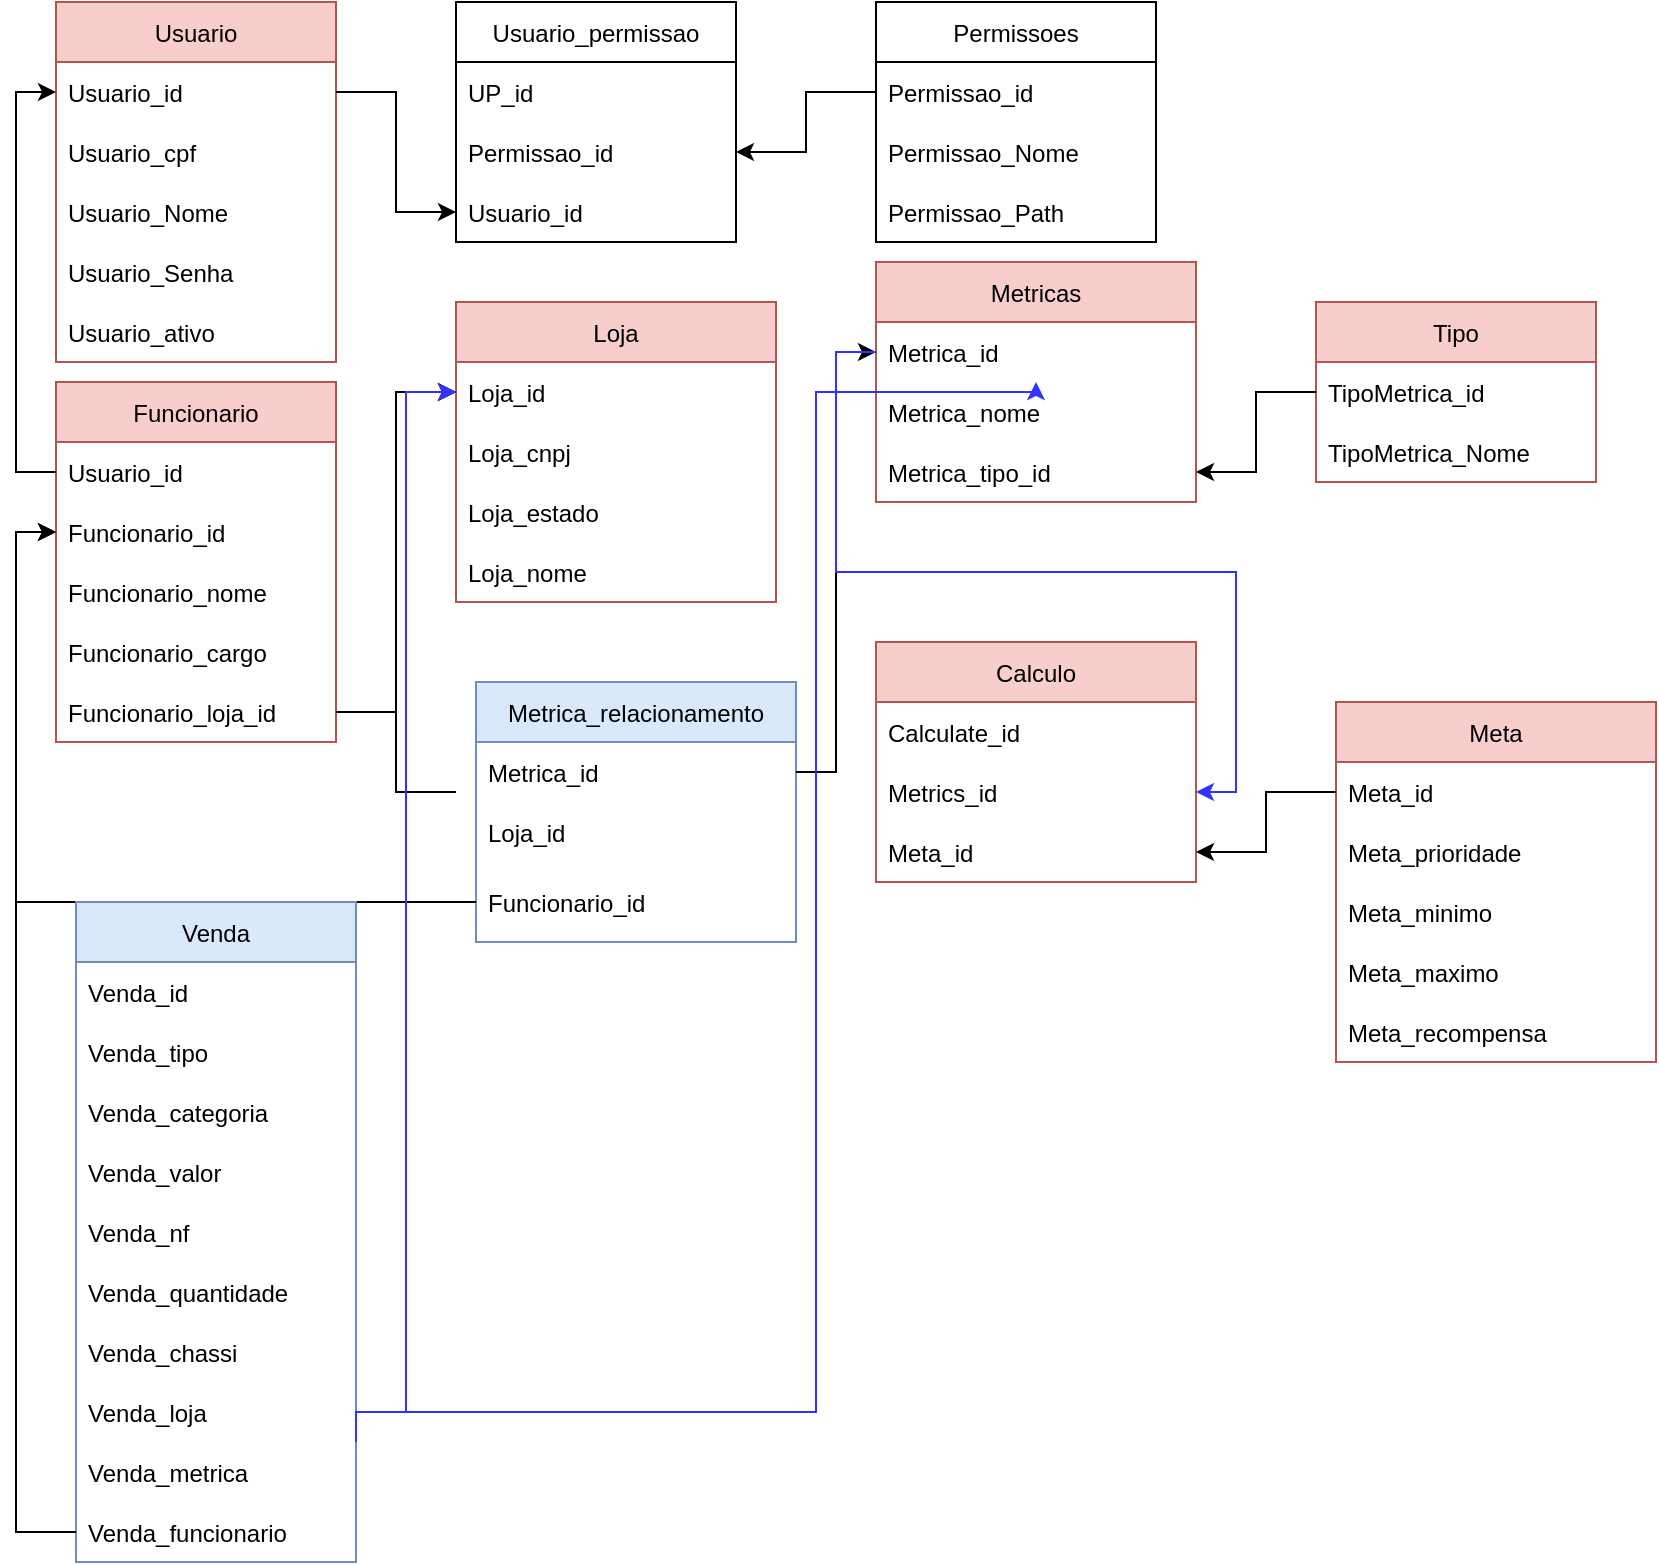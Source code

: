 <mxfile version="20.3.0" type="device"><diagram id="i3w5Vv33Cp8i6u4OH6RD" name="Página-1"><mxGraphModel dx="1056" dy="600" grid="1" gridSize="10" guides="1" tooltips="1" connect="1" arrows="1" fold="1" page="1" pageScale="1" pageWidth="827" pageHeight="1169" math="0" shadow="0"><root><mxCell id="0"/><mxCell id="1" parent="0"/><mxCell id="7eQyDi7CFpf57dCLP-hd-1" value="Usuario" style="swimlane;fontStyle=0;childLayout=stackLayout;horizontal=1;startSize=30;horizontalStack=0;resizeParent=1;resizeParentMax=0;resizeLast=0;collapsible=1;marginBottom=0;fillColor=#f8cecc;strokeColor=#b85450;" vertex="1" parent="1"><mxGeometry x="40" y="40" width="140" height="180" as="geometry"/></mxCell><mxCell id="7eQyDi7CFpf57dCLP-hd-2" value="Usuario_id" style="text;strokeColor=none;fillColor=none;align=left;verticalAlign=middle;spacingLeft=4;spacingRight=4;overflow=hidden;points=[[0,0.5],[1,0.5]];portConstraint=eastwest;rotatable=0;" vertex="1" parent="7eQyDi7CFpf57dCLP-hd-1"><mxGeometry y="30" width="140" height="30" as="geometry"/></mxCell><mxCell id="7eQyDi7CFpf57dCLP-hd-46" value="Usuario_cpf" style="text;strokeColor=none;fillColor=none;align=left;verticalAlign=middle;spacingLeft=4;spacingRight=4;overflow=hidden;points=[[0,0.5],[1,0.5]];portConstraint=eastwest;rotatable=0;" vertex="1" parent="7eQyDi7CFpf57dCLP-hd-1"><mxGeometry y="60" width="140" height="30" as="geometry"/></mxCell><mxCell id="7eQyDi7CFpf57dCLP-hd-6" value="Usuario_Nome" style="text;strokeColor=none;fillColor=none;align=left;verticalAlign=middle;spacingLeft=4;spacingRight=4;overflow=hidden;points=[[0,0.5],[1,0.5]];portConstraint=eastwest;rotatable=0;" vertex="1" parent="7eQyDi7CFpf57dCLP-hd-1"><mxGeometry y="90" width="140" height="30" as="geometry"/></mxCell><mxCell id="7eQyDi7CFpf57dCLP-hd-7" value="Usuario_Senha" style="text;strokeColor=none;fillColor=none;align=left;verticalAlign=middle;spacingLeft=4;spacingRight=4;overflow=hidden;points=[[0,0.5],[1,0.5]];portConstraint=eastwest;rotatable=0;" vertex="1" parent="7eQyDi7CFpf57dCLP-hd-1"><mxGeometry y="120" width="140" height="30" as="geometry"/></mxCell><mxCell id="7eQyDi7CFpf57dCLP-hd-24" value="Usuario_ativo" style="text;strokeColor=none;fillColor=none;align=left;verticalAlign=middle;spacingLeft=4;spacingRight=4;overflow=hidden;points=[[0,0.5],[1,0.5]];portConstraint=eastwest;rotatable=0;" vertex="1" parent="7eQyDi7CFpf57dCLP-hd-1"><mxGeometry y="150" width="140" height="30" as="geometry"/></mxCell><mxCell id="7eQyDi7CFpf57dCLP-hd-9" value="Permissoes" style="swimlane;fontStyle=0;childLayout=stackLayout;horizontal=1;startSize=30;horizontalStack=0;resizeParent=1;resizeParentMax=0;resizeLast=0;collapsible=1;marginBottom=0;" vertex="1" parent="1"><mxGeometry x="450" y="40" width="140" height="120" as="geometry"/></mxCell><mxCell id="7eQyDi7CFpf57dCLP-hd-10" value="Permissao_id" style="text;strokeColor=none;fillColor=none;align=left;verticalAlign=middle;spacingLeft=4;spacingRight=4;overflow=hidden;points=[[0,0.5],[1,0.5]];portConstraint=eastwest;rotatable=0;" vertex="1" parent="7eQyDi7CFpf57dCLP-hd-9"><mxGeometry y="30" width="140" height="30" as="geometry"/></mxCell><mxCell id="7eQyDi7CFpf57dCLP-hd-18" value="Permissao_Nome" style="text;strokeColor=none;fillColor=none;align=left;verticalAlign=middle;spacingLeft=4;spacingRight=4;overflow=hidden;points=[[0,0.5],[1,0.5]];portConstraint=eastwest;rotatable=0;" vertex="1" parent="7eQyDi7CFpf57dCLP-hd-9"><mxGeometry y="60" width="140" height="30" as="geometry"/></mxCell><mxCell id="7eQyDi7CFpf57dCLP-hd-19" value="Permissao_Path" style="text;strokeColor=none;fillColor=none;align=left;verticalAlign=middle;spacingLeft=4;spacingRight=4;overflow=hidden;points=[[0,0.5],[1,0.5]];portConstraint=eastwest;rotatable=0;" vertex="1" parent="7eQyDi7CFpf57dCLP-hd-9"><mxGeometry y="90" width="140" height="30" as="geometry"/></mxCell><mxCell id="7eQyDi7CFpf57dCLP-hd-20" value="Usuario_permissao" style="swimlane;fontStyle=0;childLayout=stackLayout;horizontal=1;startSize=30;horizontalStack=0;resizeParent=1;resizeParentMax=0;resizeLast=0;collapsible=1;marginBottom=0;" vertex="1" parent="1"><mxGeometry x="240" y="40" width="140" height="120" as="geometry"/></mxCell><mxCell id="7eQyDi7CFpf57dCLP-hd-21" value="UP_id" style="text;strokeColor=none;fillColor=none;align=left;verticalAlign=middle;spacingLeft=4;spacingRight=4;overflow=hidden;points=[[0,0.5],[1,0.5]];portConstraint=eastwest;rotatable=0;" vertex="1" parent="7eQyDi7CFpf57dCLP-hd-20"><mxGeometry y="30" width="140" height="30" as="geometry"/></mxCell><mxCell id="7eQyDi7CFpf57dCLP-hd-22" value="Permissao_id" style="text;strokeColor=none;fillColor=none;align=left;verticalAlign=middle;spacingLeft=4;spacingRight=4;overflow=hidden;points=[[0,0.5],[1,0.5]];portConstraint=eastwest;rotatable=0;" vertex="1" parent="7eQyDi7CFpf57dCLP-hd-20"><mxGeometry y="60" width="140" height="30" as="geometry"/></mxCell><mxCell id="7eQyDi7CFpf57dCLP-hd-23" value="Usuario_id" style="text;strokeColor=none;fillColor=none;align=left;verticalAlign=middle;spacingLeft=4;spacingRight=4;overflow=hidden;points=[[0,0.5],[1,0.5]];portConstraint=eastwest;rotatable=0;" vertex="1" parent="7eQyDi7CFpf57dCLP-hd-20"><mxGeometry y="90" width="140" height="30" as="geometry"/></mxCell><mxCell id="7eQyDi7CFpf57dCLP-hd-26" style="edgeStyle=orthogonalEdgeStyle;rounded=0;orthogonalLoop=1;jettySize=auto;html=1;" edge="1" parent="1" source="7eQyDi7CFpf57dCLP-hd-2" target="7eQyDi7CFpf57dCLP-hd-23"><mxGeometry relative="1" as="geometry"/></mxCell><mxCell id="7eQyDi7CFpf57dCLP-hd-27" style="edgeStyle=orthogonalEdgeStyle;rounded=0;orthogonalLoop=1;jettySize=auto;html=1;entryX=1;entryY=0.5;entryDx=0;entryDy=0;" edge="1" parent="1" source="7eQyDi7CFpf57dCLP-hd-10" target="7eQyDi7CFpf57dCLP-hd-22"><mxGeometry relative="1" as="geometry"/></mxCell><mxCell id="7eQyDi7CFpf57dCLP-hd-29" value="Loja" style="swimlane;fontStyle=0;childLayout=stackLayout;horizontal=1;startSize=30;horizontalStack=0;resizeParent=1;resizeParentMax=0;resizeLast=0;collapsible=1;marginBottom=0;fillColor=#f8cecc;strokeColor=#b85450;" vertex="1" parent="1"><mxGeometry x="240" y="190" width="160" height="150" as="geometry"/></mxCell><mxCell id="7eQyDi7CFpf57dCLP-hd-30" value="Loja_id" style="text;strokeColor=none;fillColor=none;align=left;verticalAlign=middle;spacingLeft=4;spacingRight=4;overflow=hidden;points=[[0,0.5],[1,0.5]];portConstraint=eastwest;rotatable=0;" vertex="1" parent="7eQyDi7CFpf57dCLP-hd-29"><mxGeometry y="30" width="160" height="30" as="geometry"/></mxCell><mxCell id="7eQyDi7CFpf57dCLP-hd-33" value="Loja_cnpj" style="text;strokeColor=none;fillColor=none;align=left;verticalAlign=middle;spacingLeft=4;spacingRight=4;overflow=hidden;points=[[0,0.5],[1,0.5]];portConstraint=eastwest;rotatable=0;" vertex="1" parent="7eQyDi7CFpf57dCLP-hd-29"><mxGeometry y="60" width="160" height="30" as="geometry"/></mxCell><mxCell id="7eQyDi7CFpf57dCLP-hd-35" value="Loja_estado" style="text;strokeColor=none;fillColor=none;align=left;verticalAlign=middle;spacingLeft=4;spacingRight=4;overflow=hidden;points=[[0,0.5],[1,0.5]];portConstraint=eastwest;rotatable=0;" vertex="1" parent="7eQyDi7CFpf57dCLP-hd-29"><mxGeometry y="90" width="160" height="30" as="geometry"/></mxCell><mxCell id="7eQyDi7CFpf57dCLP-hd-37" value="Loja_nome" style="text;strokeColor=none;fillColor=none;align=left;verticalAlign=middle;spacingLeft=4;spacingRight=4;overflow=hidden;points=[[0,0.5],[1,0.5]];portConstraint=eastwest;rotatable=0;" vertex="1" parent="7eQyDi7CFpf57dCLP-hd-29"><mxGeometry y="120" width="160" height="30" as="geometry"/></mxCell><mxCell id="7eQyDi7CFpf57dCLP-hd-38" value="Funcionario" style="swimlane;fontStyle=0;childLayout=stackLayout;horizontal=1;startSize=30;horizontalStack=0;resizeParent=1;resizeParentMax=0;resizeLast=0;collapsible=1;marginBottom=0;fillColor=#f8cecc;strokeColor=#b85450;" vertex="1" parent="1"><mxGeometry x="40" y="230" width="140" height="180" as="geometry"/></mxCell><mxCell id="7eQyDi7CFpf57dCLP-hd-43" value="Usuario_id" style="text;strokeColor=none;fillColor=none;align=left;verticalAlign=middle;spacingLeft=4;spacingRight=4;overflow=hidden;points=[[0,0.5],[1,0.5]];portConstraint=eastwest;rotatable=0;" vertex="1" parent="7eQyDi7CFpf57dCLP-hd-38"><mxGeometry y="30" width="140" height="30" as="geometry"/></mxCell><mxCell id="7eQyDi7CFpf57dCLP-hd-39" value="Funcionario_id" style="text;strokeColor=none;fillColor=none;align=left;verticalAlign=middle;spacingLeft=4;spacingRight=4;overflow=hidden;points=[[0,0.5],[1,0.5]];portConstraint=eastwest;rotatable=0;" vertex="1" parent="7eQyDi7CFpf57dCLP-hd-38"><mxGeometry y="60" width="140" height="30" as="geometry"/></mxCell><mxCell id="7eQyDi7CFpf57dCLP-hd-40" value="Funcionario_nome" style="text;strokeColor=none;fillColor=none;align=left;verticalAlign=middle;spacingLeft=4;spacingRight=4;overflow=hidden;points=[[0,0.5],[1,0.5]];portConstraint=eastwest;rotatable=0;" vertex="1" parent="7eQyDi7CFpf57dCLP-hd-38"><mxGeometry y="90" width="140" height="30" as="geometry"/></mxCell><mxCell id="7eQyDi7CFpf57dCLP-hd-41" value="Funcionario_cargo" style="text;strokeColor=none;fillColor=none;align=left;verticalAlign=middle;spacingLeft=4;spacingRight=4;overflow=hidden;points=[[0,0.5],[1,0.5]];portConstraint=eastwest;rotatable=0;" vertex="1" parent="7eQyDi7CFpf57dCLP-hd-38"><mxGeometry y="120" width="140" height="30" as="geometry"/></mxCell><mxCell id="7eQyDi7CFpf57dCLP-hd-42" value="Funcionario_loja_id" style="text;strokeColor=none;fillColor=none;align=left;verticalAlign=middle;spacingLeft=4;spacingRight=4;overflow=hidden;points=[[0,0.5],[1,0.5]];portConstraint=eastwest;rotatable=0;" vertex="1" parent="7eQyDi7CFpf57dCLP-hd-38"><mxGeometry y="150" width="140" height="30" as="geometry"/></mxCell><mxCell id="7eQyDi7CFpf57dCLP-hd-44" style="edgeStyle=orthogonalEdgeStyle;rounded=0;orthogonalLoop=1;jettySize=auto;html=1;entryX=0;entryY=0.5;entryDx=0;entryDy=0;" edge="1" parent="1" source="7eQyDi7CFpf57dCLP-hd-43" target="7eQyDi7CFpf57dCLP-hd-2"><mxGeometry relative="1" as="geometry"/></mxCell><mxCell id="7eQyDi7CFpf57dCLP-hd-45" style="edgeStyle=orthogonalEdgeStyle;rounded=0;orthogonalLoop=1;jettySize=auto;html=1;entryX=0;entryY=0.5;entryDx=0;entryDy=0;" edge="1" parent="1" source="7eQyDi7CFpf57dCLP-hd-42" target="7eQyDi7CFpf57dCLP-hd-30"><mxGeometry relative="1" as="geometry"/></mxCell><mxCell id="7eQyDi7CFpf57dCLP-hd-47" value="Metricas" style="swimlane;fontStyle=0;childLayout=stackLayout;horizontal=1;startSize=30;horizontalStack=0;resizeParent=1;resizeParentMax=0;resizeLast=0;collapsible=1;marginBottom=0;fillColor=#f8cecc;strokeColor=#b85450;" vertex="1" parent="1"><mxGeometry x="450" y="170" width="160" height="120" as="geometry"/></mxCell><mxCell id="7eQyDi7CFpf57dCLP-hd-48" value="Metrica_id" style="text;strokeColor=none;fillColor=none;align=left;verticalAlign=middle;spacingLeft=4;spacingRight=4;overflow=hidden;points=[[0,0.5],[1,0.5]];portConstraint=eastwest;rotatable=0;" vertex="1" parent="7eQyDi7CFpf57dCLP-hd-47"><mxGeometry y="30" width="160" height="30" as="geometry"/></mxCell><mxCell id="7eQyDi7CFpf57dCLP-hd-53" value="Metrica_nome" style="text;strokeColor=none;fillColor=none;align=left;verticalAlign=middle;spacingLeft=4;spacingRight=4;overflow=hidden;points=[[0,0.5],[1,0.5]];portConstraint=eastwest;rotatable=0;" vertex="1" parent="7eQyDi7CFpf57dCLP-hd-47"><mxGeometry y="60" width="160" height="30" as="geometry"/></mxCell><mxCell id="7eQyDi7CFpf57dCLP-hd-55" value="Metrica_tipo_id" style="text;strokeColor=none;fillColor=none;align=left;verticalAlign=middle;spacingLeft=4;spacingRight=4;overflow=hidden;points=[[0,0.5],[1,0.5]];portConstraint=eastwest;rotatable=0;" vertex="1" parent="7eQyDi7CFpf57dCLP-hd-47"><mxGeometry y="90" width="160" height="30" as="geometry"/></mxCell><mxCell id="7eQyDi7CFpf57dCLP-hd-56" value="Tipo" style="swimlane;fontStyle=0;childLayout=stackLayout;horizontal=1;startSize=30;horizontalStack=0;resizeParent=1;resizeParentMax=0;resizeLast=0;collapsible=1;marginBottom=0;fillColor=#f8cecc;strokeColor=#b85450;" vertex="1" parent="1"><mxGeometry x="670" y="190" width="140" height="90" as="geometry"/></mxCell><mxCell id="7eQyDi7CFpf57dCLP-hd-57" value="TipoMetrica_id" style="text;strokeColor=none;fillColor=none;align=left;verticalAlign=middle;spacingLeft=4;spacingRight=4;overflow=hidden;points=[[0,0.5],[1,0.5]];portConstraint=eastwest;rotatable=0;" vertex="1" parent="7eQyDi7CFpf57dCLP-hd-56"><mxGeometry y="30" width="140" height="30" as="geometry"/></mxCell><mxCell id="7eQyDi7CFpf57dCLP-hd-58" value="TipoMetrica_Nome" style="text;strokeColor=none;fillColor=none;align=left;verticalAlign=middle;spacingLeft=4;spacingRight=4;overflow=hidden;points=[[0,0.5],[1,0.5]];portConstraint=eastwest;rotatable=0;" vertex="1" parent="7eQyDi7CFpf57dCLP-hd-56"><mxGeometry y="60" width="140" height="30" as="geometry"/></mxCell><mxCell id="7eQyDi7CFpf57dCLP-hd-68" style="edgeStyle=orthogonalEdgeStyle;rounded=0;orthogonalLoop=1;jettySize=auto;html=1;entryX=1;entryY=0.5;entryDx=0;entryDy=0;" edge="1" parent="1" source="7eQyDi7CFpf57dCLP-hd-57" target="7eQyDi7CFpf57dCLP-hd-55"><mxGeometry relative="1" as="geometry"/></mxCell><mxCell id="7eQyDi7CFpf57dCLP-hd-69" value="Calculo" style="swimlane;fontStyle=0;childLayout=stackLayout;horizontal=1;startSize=30;horizontalStack=0;resizeParent=1;resizeParentMax=0;resizeLast=0;collapsible=1;marginBottom=0;fillColor=#f8cecc;strokeColor=#b85450;" vertex="1" parent="1"><mxGeometry x="450" y="360" width="160" height="120" as="geometry"/></mxCell><mxCell id="7eQyDi7CFpf57dCLP-hd-70" value="Calculate_id" style="text;strokeColor=none;fillColor=none;align=left;verticalAlign=middle;spacingLeft=4;spacingRight=4;overflow=hidden;points=[[0,0.5],[1,0.5]];portConstraint=eastwest;rotatable=0;" vertex="1" parent="7eQyDi7CFpf57dCLP-hd-69"><mxGeometry y="30" width="160" height="30" as="geometry"/></mxCell><mxCell id="7eQyDi7CFpf57dCLP-hd-114" value="Metrics_id" style="text;strokeColor=none;fillColor=none;align=left;verticalAlign=middle;spacingLeft=4;spacingRight=4;overflow=hidden;points=[[0,0.5],[1,0.5]];portConstraint=eastwest;rotatable=0;" vertex="1" parent="7eQyDi7CFpf57dCLP-hd-69"><mxGeometry y="60" width="160" height="30" as="geometry"/></mxCell><mxCell id="7eQyDi7CFpf57dCLP-hd-74" value="Meta_id" style="text;strokeColor=none;fillColor=none;align=left;verticalAlign=middle;spacingLeft=4;spacingRight=4;overflow=hidden;points=[[0,0.5],[1,0.5]];portConstraint=eastwest;rotatable=0;" vertex="1" parent="7eQyDi7CFpf57dCLP-hd-69"><mxGeometry y="90" width="160" height="30" as="geometry"/></mxCell><mxCell id="7eQyDi7CFpf57dCLP-hd-76" value="Meta" style="swimlane;fontStyle=0;childLayout=stackLayout;horizontal=1;startSize=30;horizontalStack=0;resizeParent=1;resizeParentMax=0;resizeLast=0;collapsible=1;marginBottom=0;fillColor=#f8cecc;strokeColor=#b85450;" vertex="1" parent="1"><mxGeometry x="680" y="390" width="160" height="180" as="geometry"/></mxCell><mxCell id="7eQyDi7CFpf57dCLP-hd-77" value="Meta_id" style="text;strokeColor=none;fillColor=none;align=left;verticalAlign=middle;spacingLeft=4;spacingRight=4;overflow=hidden;points=[[0,0.5],[1,0.5]];portConstraint=eastwest;rotatable=0;" vertex="1" parent="7eQyDi7CFpf57dCLP-hd-76"><mxGeometry y="30" width="160" height="30" as="geometry"/></mxCell><mxCell id="7eQyDi7CFpf57dCLP-hd-112" value="Meta_prioridade" style="text;strokeColor=none;fillColor=none;align=left;verticalAlign=middle;spacingLeft=4;spacingRight=4;overflow=hidden;points=[[0,0.5],[1,0.5]];portConstraint=eastwest;rotatable=0;" vertex="1" parent="7eQyDi7CFpf57dCLP-hd-76"><mxGeometry y="60" width="160" height="30" as="geometry"/></mxCell><mxCell id="7eQyDi7CFpf57dCLP-hd-78" value="Meta_minimo" style="text;strokeColor=none;fillColor=none;align=left;verticalAlign=middle;spacingLeft=4;spacingRight=4;overflow=hidden;points=[[0,0.5],[1,0.5]];portConstraint=eastwest;rotatable=0;" vertex="1" parent="7eQyDi7CFpf57dCLP-hd-76"><mxGeometry y="90" width="160" height="30" as="geometry"/></mxCell><mxCell id="7eQyDi7CFpf57dCLP-hd-79" value="Meta_maximo" style="text;strokeColor=none;fillColor=none;align=left;verticalAlign=middle;spacingLeft=4;spacingRight=4;overflow=hidden;points=[[0,0.5],[1,0.5]];portConstraint=eastwest;rotatable=0;" vertex="1" parent="7eQyDi7CFpf57dCLP-hd-76"><mxGeometry y="120" width="160" height="30" as="geometry"/></mxCell><mxCell id="7eQyDi7CFpf57dCLP-hd-81" value="Meta_recompensa" style="text;strokeColor=none;fillColor=none;align=left;verticalAlign=middle;spacingLeft=4;spacingRight=4;overflow=hidden;points=[[0,0.5],[1,0.5]];portConstraint=eastwest;rotatable=0;" vertex="1" parent="7eQyDi7CFpf57dCLP-hd-76"><mxGeometry y="150" width="160" height="30" as="geometry"/></mxCell><mxCell id="7eQyDi7CFpf57dCLP-hd-83" style="edgeStyle=orthogonalEdgeStyle;rounded=0;orthogonalLoop=1;jettySize=auto;html=1;" edge="1" parent="1" source="7eQyDi7CFpf57dCLP-hd-77" target="7eQyDi7CFpf57dCLP-hd-74"><mxGeometry relative="1" as="geometry"/></mxCell><mxCell id="7eQyDi7CFpf57dCLP-hd-84" value="Metrica_relacionamento" style="swimlane;fontStyle=0;childLayout=stackLayout;horizontal=1;startSize=30;horizontalStack=0;resizeParent=1;resizeParentMax=0;resizeLast=0;collapsible=1;marginBottom=0;fillColor=#dae8fc;strokeColor=#6c8ebf;" vertex="1" parent="1"><mxGeometry x="250" y="380" width="160" height="130" as="geometry"/></mxCell><mxCell id="7eQyDi7CFpf57dCLP-hd-89" value="Metrica_id" style="text;strokeColor=none;fillColor=none;align=left;verticalAlign=middle;spacingLeft=4;spacingRight=4;overflow=hidden;points=[[0,0.5],[1,0.5]];portConstraint=eastwest;rotatable=0;" vertex="1" parent="7eQyDi7CFpf57dCLP-hd-84"><mxGeometry y="30" width="160" height="30" as="geometry"/></mxCell><mxCell id="7eQyDi7CFpf57dCLP-hd-90" value="Loja_id" style="text;strokeColor=none;fillColor=none;align=left;verticalAlign=middle;spacingLeft=4;spacingRight=4;overflow=hidden;points=[[0,0.5],[1,0.5]];portConstraint=eastwest;rotatable=0;" vertex="1" parent="7eQyDi7CFpf57dCLP-hd-84"><mxGeometry y="60" width="160" height="30" as="geometry"/></mxCell><mxCell id="7eQyDi7CFpf57dCLP-hd-91" value="Funcionario_id" style="text;strokeColor=none;fillColor=none;align=left;verticalAlign=middle;spacingLeft=4;spacingRight=4;overflow=hidden;points=[[0,0.5],[1,0.5]];portConstraint=eastwest;rotatable=0;" vertex="1" parent="7eQyDi7CFpf57dCLP-hd-84"><mxGeometry y="90" width="160" height="40" as="geometry"/></mxCell><mxCell id="7eQyDi7CFpf57dCLP-hd-92" style="edgeStyle=orthogonalEdgeStyle;rounded=0;orthogonalLoop=1;jettySize=auto;html=1;entryX=0;entryY=0.5;entryDx=0;entryDy=0;" edge="1" parent="1" source="7eQyDi7CFpf57dCLP-hd-89" target="7eQyDi7CFpf57dCLP-hd-48"><mxGeometry relative="1" as="geometry"/></mxCell><mxCell id="7eQyDi7CFpf57dCLP-hd-93" style="edgeStyle=orthogonalEdgeStyle;rounded=0;orthogonalLoop=1;jettySize=auto;html=1;entryX=0;entryY=0.5;entryDx=0;entryDy=0;" edge="1" parent="1" target="7eQyDi7CFpf57dCLP-hd-30"><mxGeometry relative="1" as="geometry"><mxPoint x="240" y="435" as="sourcePoint"/><Array as="points"><mxPoint x="210" y="435"/><mxPoint x="210" y="235"/></Array></mxGeometry></mxCell><mxCell id="7eQyDi7CFpf57dCLP-hd-94" style="edgeStyle=orthogonalEdgeStyle;rounded=0;orthogonalLoop=1;jettySize=auto;html=1;entryX=0;entryY=0.5;entryDx=0;entryDy=0;" edge="1" parent="1" source="7eQyDi7CFpf57dCLP-hd-91" target="7eQyDi7CFpf57dCLP-hd-39"><mxGeometry relative="1" as="geometry"/></mxCell><mxCell id="7eQyDi7CFpf57dCLP-hd-95" value="Venda" style="swimlane;fontStyle=0;childLayout=stackLayout;horizontal=1;startSize=30;horizontalStack=0;resizeParent=1;resizeParentMax=0;resizeLast=0;collapsible=1;marginBottom=0;fillColor=#dae8fc;strokeColor=#6c8ebf;" vertex="1" parent="1"><mxGeometry x="50" y="490" width="140" height="330" as="geometry"/></mxCell><mxCell id="7eQyDi7CFpf57dCLP-hd-96" value="Venda_id" style="text;strokeColor=none;fillColor=none;align=left;verticalAlign=middle;spacingLeft=4;spacingRight=4;overflow=hidden;points=[[0,0.5],[1,0.5]];portConstraint=eastwest;rotatable=0;" vertex="1" parent="7eQyDi7CFpf57dCLP-hd-95"><mxGeometry y="30" width="140" height="30" as="geometry"/></mxCell><mxCell id="7eQyDi7CFpf57dCLP-hd-99" value="Venda_tipo" style="text;strokeColor=none;fillColor=none;align=left;verticalAlign=middle;spacingLeft=4;spacingRight=4;overflow=hidden;points=[[0,0.5],[1,0.5]];portConstraint=eastwest;rotatable=0;" vertex="1" parent="7eQyDi7CFpf57dCLP-hd-95"><mxGeometry y="60" width="140" height="30" as="geometry"/></mxCell><mxCell id="7eQyDi7CFpf57dCLP-hd-111" value="Venda_categoria" style="text;strokeColor=none;fillColor=none;align=left;verticalAlign=middle;spacingLeft=4;spacingRight=4;overflow=hidden;points=[[0,0.5],[1,0.5]];portConstraint=eastwest;rotatable=0;" vertex="1" parent="7eQyDi7CFpf57dCLP-hd-95"><mxGeometry y="90" width="140" height="30" as="geometry"/></mxCell><mxCell id="7eQyDi7CFpf57dCLP-hd-100" value="Venda_valor" style="text;strokeColor=none;fillColor=none;align=left;verticalAlign=middle;spacingLeft=4;spacingRight=4;overflow=hidden;points=[[0,0.5],[1,0.5]];portConstraint=eastwest;rotatable=0;" vertex="1" parent="7eQyDi7CFpf57dCLP-hd-95"><mxGeometry y="120" width="140" height="30" as="geometry"/></mxCell><mxCell id="7eQyDi7CFpf57dCLP-hd-107" value="Venda_nf" style="text;strokeColor=none;fillColor=none;align=left;verticalAlign=middle;spacingLeft=4;spacingRight=4;overflow=hidden;points=[[0,0.5],[1,0.5]];portConstraint=eastwest;rotatable=0;" vertex="1" parent="7eQyDi7CFpf57dCLP-hd-95"><mxGeometry y="150" width="140" height="30" as="geometry"/></mxCell><mxCell id="7eQyDi7CFpf57dCLP-hd-101" value="Venda_quantidade" style="text;strokeColor=none;fillColor=none;align=left;verticalAlign=middle;spacingLeft=4;spacingRight=4;overflow=hidden;points=[[0,0.5],[1,0.5]];portConstraint=eastwest;rotatable=0;" vertex="1" parent="7eQyDi7CFpf57dCLP-hd-95"><mxGeometry y="180" width="140" height="30" as="geometry"/></mxCell><mxCell id="7eQyDi7CFpf57dCLP-hd-102" value="Venda_chassi" style="text;strokeColor=none;fillColor=none;align=left;verticalAlign=middle;spacingLeft=4;spacingRight=4;overflow=hidden;points=[[0,0.5],[1,0.5]];portConstraint=eastwest;rotatable=0;" vertex="1" parent="7eQyDi7CFpf57dCLP-hd-95"><mxGeometry y="210" width="140" height="30" as="geometry"/></mxCell><mxCell id="7eQyDi7CFpf57dCLP-hd-105" value="Venda_loja" style="text;strokeColor=none;fillColor=none;align=left;verticalAlign=middle;spacingLeft=4;spacingRight=4;overflow=hidden;points=[[0,0.5],[1,0.5]];portConstraint=eastwest;rotatable=0;" vertex="1" parent="7eQyDi7CFpf57dCLP-hd-95"><mxGeometry y="240" width="140" height="30" as="geometry"/></mxCell><mxCell id="7eQyDi7CFpf57dCLP-hd-103" value="Venda_metrica" style="text;strokeColor=none;fillColor=none;align=left;verticalAlign=middle;spacingLeft=4;spacingRight=4;overflow=hidden;points=[[0,0.5],[1,0.5]];portConstraint=eastwest;rotatable=0;" vertex="1" parent="7eQyDi7CFpf57dCLP-hd-95"><mxGeometry y="270" width="140" height="30" as="geometry"/></mxCell><mxCell id="7eQyDi7CFpf57dCLP-hd-104" value="Venda_funcionario" style="text;strokeColor=none;fillColor=none;align=left;verticalAlign=middle;spacingLeft=4;spacingRight=4;overflow=hidden;points=[[0,0.5],[1,0.5]];portConstraint=eastwest;rotatable=0;" vertex="1" parent="7eQyDi7CFpf57dCLP-hd-95"><mxGeometry y="300" width="140" height="30" as="geometry"/></mxCell><mxCell id="7eQyDi7CFpf57dCLP-hd-108" style="edgeStyle=orthogonalEdgeStyle;rounded=0;orthogonalLoop=1;jettySize=auto;html=1;entryX=0;entryY=0.5;entryDx=0;entryDy=0;" edge="1" parent="1" source="7eQyDi7CFpf57dCLP-hd-104" target="7eQyDi7CFpf57dCLP-hd-39"><mxGeometry relative="1" as="geometry"/></mxCell><mxCell id="7eQyDi7CFpf57dCLP-hd-109" style="edgeStyle=orthogonalEdgeStyle;rounded=0;orthogonalLoop=1;jettySize=auto;html=1;entryX=0;entryY=0.5;entryDx=0;entryDy=0;strokeColor=#3333FF;" edge="1" parent="1" source="7eQyDi7CFpf57dCLP-hd-105" target="7eQyDi7CFpf57dCLP-hd-30"><mxGeometry relative="1" as="geometry"/></mxCell><mxCell id="7eQyDi7CFpf57dCLP-hd-110" style="edgeStyle=orthogonalEdgeStyle;rounded=0;orthogonalLoop=1;jettySize=auto;html=1;strokeColor=#3333FF;" edge="1" parent="1" source="7eQyDi7CFpf57dCLP-hd-103" target="7eQyDi7CFpf57dCLP-hd-48"><mxGeometry relative="1" as="geometry"><Array as="points"><mxPoint x="190" y="745"/><mxPoint x="420" y="745"/><mxPoint x="420" y="235"/></Array></mxGeometry></mxCell><mxCell id="7eQyDi7CFpf57dCLP-hd-115" style="edgeStyle=orthogonalEdgeStyle;rounded=0;orthogonalLoop=1;jettySize=auto;html=1;entryX=1;entryY=0.5;entryDx=0;entryDy=0;strokeColor=#3333FF;" edge="1" parent="1" source="7eQyDi7CFpf57dCLP-hd-48" target="7eQyDi7CFpf57dCLP-hd-114"><mxGeometry relative="1" as="geometry"/></mxCell></root></mxGraphModel></diagram></mxfile>